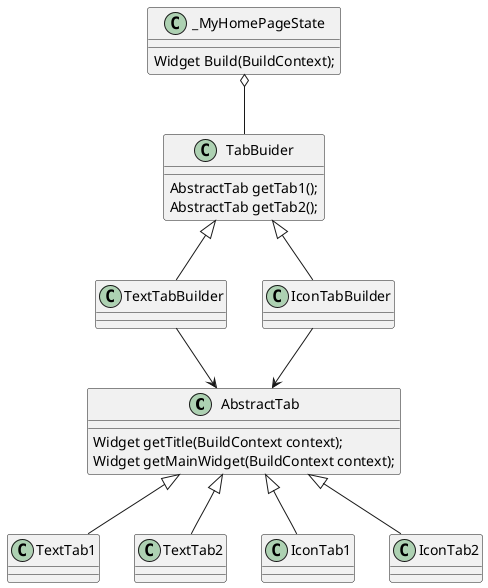 @startuml Builder

class AbstractTab {
  Widget getTitle(BuildContext context);
  Widget getMainWidget(BuildContext context);
}

class TextTab1 {
}

class TextTab2 {
}

class IconTab1 {
}

class IconTab2 {
}

class TabBuider {
  AbstractTab getTab1();
  AbstractTab getTab2();
}

class TextTabBuilder {
}

class IconTabBuilder {
}

class _MyHomePageState {
    Widget Build(BuildContext);
}

AbstractTab <|-- TextTab1
AbstractTab <|-- TextTab2
AbstractTab <|-- IconTab1
AbstractTab <|-- IconTab2

TabBuider <|-- TextTabBuilder
TabBuider <|-- IconTabBuilder

TextTabBuilder --> AbstractTab
IconTabBuilder --> AbstractTab

_MyHomePageState o-- TabBuider

@enduml